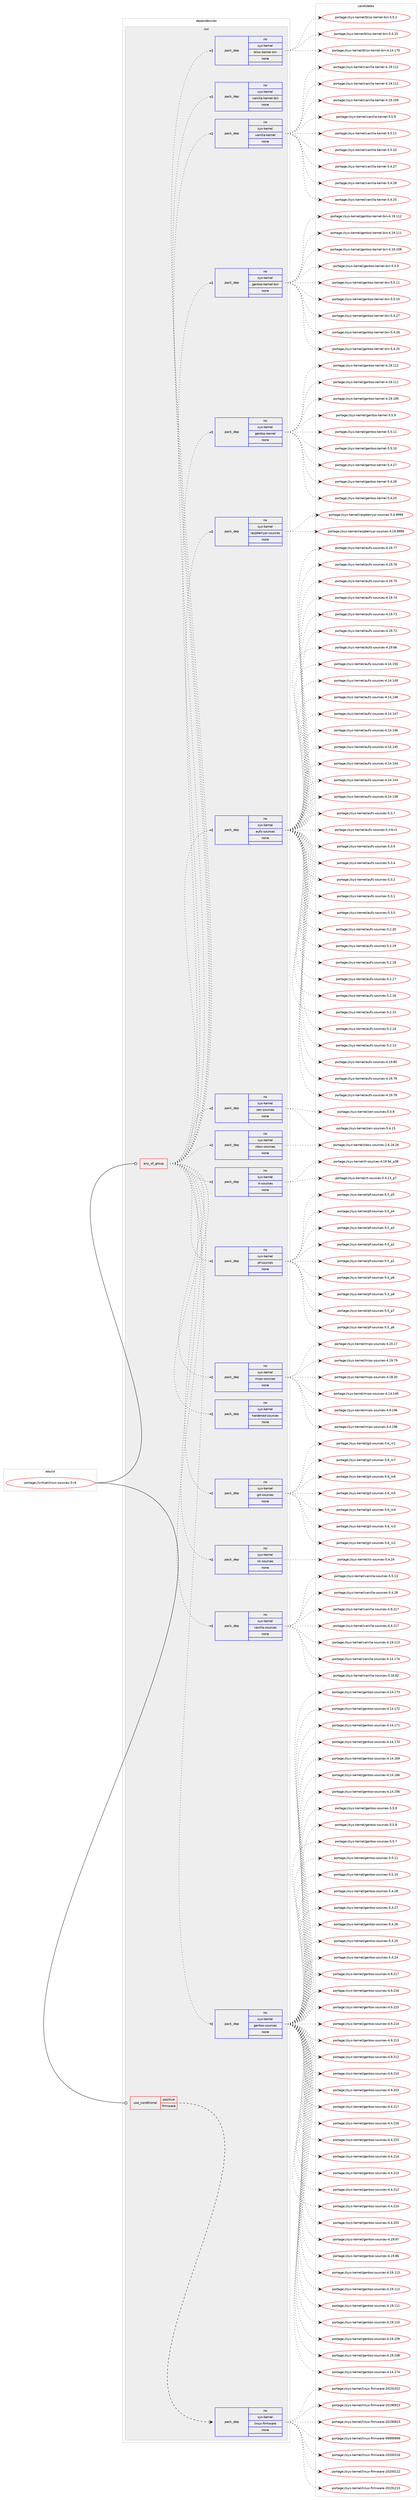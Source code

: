 digraph prolog {

# *************
# Graph options
# *************

newrank=true;
concentrate=true;
compound=true;
graph [rankdir=LR,fontname=Helvetica,fontsize=10,ranksep=1.5];#, ranksep=2.5, nodesep=0.2];
edge  [arrowhead=vee];
node  [fontname=Helvetica,fontsize=10];

# **********
# The ebuild
# **********

subgraph cluster_leftcol {
color=gray;
rank=same;
label=<<i>ebuild</i>>;
id [label="portage://virtual/linux-sources-3-r4", color=red, width=4, href="../virtual/linux-sources-3-r4.svg"];
}

# ****************
# The dependencies
# ****************

subgraph cluster_midcol {
color=gray;
label=<<i>dependencies</i>>;
subgraph cluster_compile {
fillcolor="#eeeeee";
style=filled;
label=<<i>compile</i>>;
}
subgraph cluster_compileandrun {
fillcolor="#eeeeee";
style=filled;
label=<<i>compile and run</i>>;
}
subgraph cluster_run {
fillcolor="#eeeeee";
style=filled;
label=<<i>run</i>>;
subgraph any208 {
dependency8723 [label=<<TABLE BORDER="0" CELLBORDER="1" CELLSPACING="0" CELLPADDING="4"><TR><TD CELLPADDING="10">any_of_group</TD></TR></TABLE>>, shape=none, color=red];subgraph pack7227 {
dependency8724 [label=<<TABLE BORDER="0" CELLBORDER="1" CELLSPACING="0" CELLPADDING="4" WIDTH="220"><TR><TD ROWSPAN="6" CELLPADDING="30">pack_dep</TD></TR><TR><TD WIDTH="110">no</TD></TR><TR><TD>sys-kernel</TD></TR><TR><TD>gentoo-sources</TD></TR><TR><TD>none</TD></TR><TR><TD></TD></TR></TABLE>>, shape=none, color=blue];
}
dependency8723:e -> dependency8724:w [weight=20,style="dotted",arrowhead="oinv"];
subgraph pack7228 {
dependency8725 [label=<<TABLE BORDER="0" CELLBORDER="1" CELLSPACING="0" CELLPADDING="4" WIDTH="220"><TR><TD ROWSPAN="6" CELLPADDING="30">pack_dep</TD></TR><TR><TD WIDTH="110">no</TD></TR><TR><TD>sys-kernel</TD></TR><TR><TD>vanilla-sources</TD></TR><TR><TD>none</TD></TR><TR><TD></TD></TR></TABLE>>, shape=none, color=blue];
}
dependency8723:e -> dependency8725:w [weight=20,style="dotted",arrowhead="oinv"];
subgraph pack7229 {
dependency8726 [label=<<TABLE BORDER="0" CELLBORDER="1" CELLSPACING="0" CELLPADDING="4" WIDTH="220"><TR><TD ROWSPAN="6" CELLPADDING="30">pack_dep</TD></TR><TR><TD WIDTH="110">no</TD></TR><TR><TD>sys-kernel</TD></TR><TR><TD>ck-sources</TD></TR><TR><TD>none</TD></TR><TR><TD></TD></TR></TABLE>>, shape=none, color=blue];
}
dependency8723:e -> dependency8726:w [weight=20,style="dotted",arrowhead="oinv"];
subgraph pack7230 {
dependency8727 [label=<<TABLE BORDER="0" CELLBORDER="1" CELLSPACING="0" CELLPADDING="4" WIDTH="220"><TR><TD ROWSPAN="6" CELLPADDING="30">pack_dep</TD></TR><TR><TD WIDTH="110">no</TD></TR><TR><TD>sys-kernel</TD></TR><TR><TD>git-sources</TD></TR><TR><TD>none</TD></TR><TR><TD></TD></TR></TABLE>>, shape=none, color=blue];
}
dependency8723:e -> dependency8727:w [weight=20,style="dotted",arrowhead="oinv"];
subgraph pack7231 {
dependency8728 [label=<<TABLE BORDER="0" CELLBORDER="1" CELLSPACING="0" CELLPADDING="4" WIDTH="220"><TR><TD ROWSPAN="6" CELLPADDING="30">pack_dep</TD></TR><TR><TD WIDTH="110">no</TD></TR><TR><TD>sys-kernel</TD></TR><TR><TD>hardened-sources</TD></TR><TR><TD>none</TD></TR><TR><TD></TD></TR></TABLE>>, shape=none, color=blue];
}
dependency8723:e -> dependency8728:w [weight=20,style="dotted",arrowhead="oinv"];
subgraph pack7232 {
dependency8729 [label=<<TABLE BORDER="0" CELLBORDER="1" CELLSPACING="0" CELLPADDING="4" WIDTH="220"><TR><TD ROWSPAN="6" CELLPADDING="30">pack_dep</TD></TR><TR><TD WIDTH="110">no</TD></TR><TR><TD>sys-kernel</TD></TR><TR><TD>mips-sources</TD></TR><TR><TD>none</TD></TR><TR><TD></TD></TR></TABLE>>, shape=none, color=blue];
}
dependency8723:e -> dependency8729:w [weight=20,style="dotted",arrowhead="oinv"];
subgraph pack7233 {
dependency8730 [label=<<TABLE BORDER="0" CELLBORDER="1" CELLSPACING="0" CELLPADDING="4" WIDTH="220"><TR><TD ROWSPAN="6" CELLPADDING="30">pack_dep</TD></TR><TR><TD WIDTH="110">no</TD></TR><TR><TD>sys-kernel</TD></TR><TR><TD>pf-sources</TD></TR><TR><TD>none</TD></TR><TR><TD></TD></TR></TABLE>>, shape=none, color=blue];
}
dependency8723:e -> dependency8730:w [weight=20,style="dotted",arrowhead="oinv"];
subgraph pack7234 {
dependency8731 [label=<<TABLE BORDER="0" CELLBORDER="1" CELLSPACING="0" CELLPADDING="4" WIDTH="220"><TR><TD ROWSPAN="6" CELLPADDING="30">pack_dep</TD></TR><TR><TD WIDTH="110">no</TD></TR><TR><TD>sys-kernel</TD></TR><TR><TD>rt-sources</TD></TR><TR><TD>none</TD></TR><TR><TD></TD></TR></TABLE>>, shape=none, color=blue];
}
dependency8723:e -> dependency8731:w [weight=20,style="dotted",arrowhead="oinv"];
subgraph pack7235 {
dependency8732 [label=<<TABLE BORDER="0" CELLBORDER="1" CELLSPACING="0" CELLPADDING="4" WIDTH="220"><TR><TD ROWSPAN="6" CELLPADDING="30">pack_dep</TD></TR><TR><TD WIDTH="110">no</TD></TR><TR><TD>sys-kernel</TD></TR><TR><TD>xbox-sources</TD></TR><TR><TD>none</TD></TR><TR><TD></TD></TR></TABLE>>, shape=none, color=blue];
}
dependency8723:e -> dependency8732:w [weight=20,style="dotted",arrowhead="oinv"];
subgraph pack7236 {
dependency8733 [label=<<TABLE BORDER="0" CELLBORDER="1" CELLSPACING="0" CELLPADDING="4" WIDTH="220"><TR><TD ROWSPAN="6" CELLPADDING="30">pack_dep</TD></TR><TR><TD WIDTH="110">no</TD></TR><TR><TD>sys-kernel</TD></TR><TR><TD>zen-sources</TD></TR><TR><TD>none</TD></TR><TR><TD></TD></TR></TABLE>>, shape=none, color=blue];
}
dependency8723:e -> dependency8733:w [weight=20,style="dotted",arrowhead="oinv"];
subgraph pack7237 {
dependency8734 [label=<<TABLE BORDER="0" CELLBORDER="1" CELLSPACING="0" CELLPADDING="4" WIDTH="220"><TR><TD ROWSPAN="6" CELLPADDING="30">pack_dep</TD></TR><TR><TD WIDTH="110">no</TD></TR><TR><TD>sys-kernel</TD></TR><TR><TD>aufs-sources</TD></TR><TR><TD>none</TD></TR><TR><TD></TD></TR></TABLE>>, shape=none, color=blue];
}
dependency8723:e -> dependency8734:w [weight=20,style="dotted",arrowhead="oinv"];
subgraph pack7238 {
dependency8735 [label=<<TABLE BORDER="0" CELLBORDER="1" CELLSPACING="0" CELLPADDING="4" WIDTH="220"><TR><TD ROWSPAN="6" CELLPADDING="30">pack_dep</TD></TR><TR><TD WIDTH="110">no</TD></TR><TR><TD>sys-kernel</TD></TR><TR><TD>raspberrypi-sources</TD></TR><TR><TD>none</TD></TR><TR><TD></TD></TR></TABLE>>, shape=none, color=blue];
}
dependency8723:e -> dependency8735:w [weight=20,style="dotted",arrowhead="oinv"];
subgraph pack7239 {
dependency8736 [label=<<TABLE BORDER="0" CELLBORDER="1" CELLSPACING="0" CELLPADDING="4" WIDTH="220"><TR><TD ROWSPAN="6" CELLPADDING="30">pack_dep</TD></TR><TR><TD WIDTH="110">no</TD></TR><TR><TD>sys-kernel</TD></TR><TR><TD>gentoo-kernel</TD></TR><TR><TD>none</TD></TR><TR><TD></TD></TR></TABLE>>, shape=none, color=blue];
}
dependency8723:e -> dependency8736:w [weight=20,style="dotted",arrowhead="oinv"];
subgraph pack7240 {
dependency8737 [label=<<TABLE BORDER="0" CELLBORDER="1" CELLSPACING="0" CELLPADDING="4" WIDTH="220"><TR><TD ROWSPAN="6" CELLPADDING="30">pack_dep</TD></TR><TR><TD WIDTH="110">no</TD></TR><TR><TD>sys-kernel</TD></TR><TR><TD>gentoo-kernel-bin</TD></TR><TR><TD>none</TD></TR><TR><TD></TD></TR></TABLE>>, shape=none, color=blue];
}
dependency8723:e -> dependency8737:w [weight=20,style="dotted",arrowhead="oinv"];
subgraph pack7241 {
dependency8738 [label=<<TABLE BORDER="0" CELLBORDER="1" CELLSPACING="0" CELLPADDING="4" WIDTH="220"><TR><TD ROWSPAN="6" CELLPADDING="30">pack_dep</TD></TR><TR><TD WIDTH="110">no</TD></TR><TR><TD>sys-kernel</TD></TR><TR><TD>vanilla-kernel</TD></TR><TR><TD>none</TD></TR><TR><TD></TD></TR></TABLE>>, shape=none, color=blue];
}
dependency8723:e -> dependency8738:w [weight=20,style="dotted",arrowhead="oinv"];
subgraph pack7242 {
dependency8739 [label=<<TABLE BORDER="0" CELLBORDER="1" CELLSPACING="0" CELLPADDING="4" WIDTH="220"><TR><TD ROWSPAN="6" CELLPADDING="30">pack_dep</TD></TR><TR><TD WIDTH="110">no</TD></TR><TR><TD>sys-kernel</TD></TR><TR><TD>vanilla-kernel-bin</TD></TR><TR><TD>none</TD></TR><TR><TD></TD></TR></TABLE>>, shape=none, color=blue];
}
dependency8723:e -> dependency8739:w [weight=20,style="dotted",arrowhead="oinv"];
subgraph pack7243 {
dependency8740 [label=<<TABLE BORDER="0" CELLBORDER="1" CELLSPACING="0" CELLPADDING="4" WIDTH="220"><TR><TD ROWSPAN="6" CELLPADDING="30">pack_dep</TD></TR><TR><TD WIDTH="110">no</TD></TR><TR><TD>sys-kernel</TD></TR><TR><TD>bliss-kernel-bin</TD></TR><TR><TD>none</TD></TR><TR><TD></TD></TR></TABLE>>, shape=none, color=blue];
}
dependency8723:e -> dependency8740:w [weight=20,style="dotted",arrowhead="oinv"];
}
id:e -> dependency8723:w [weight=20,style="solid",arrowhead="odot"];
subgraph cond1286 {
dependency8741 [label=<<TABLE BORDER="0" CELLBORDER="1" CELLSPACING="0" CELLPADDING="4"><TR><TD ROWSPAN="3" CELLPADDING="10">use_conditional</TD></TR><TR><TD>positive</TD></TR><TR><TD>firmware</TD></TR></TABLE>>, shape=none, color=red];
subgraph pack7244 {
dependency8742 [label=<<TABLE BORDER="0" CELLBORDER="1" CELLSPACING="0" CELLPADDING="4" WIDTH="220"><TR><TD ROWSPAN="6" CELLPADDING="30">pack_dep</TD></TR><TR><TD WIDTH="110">no</TD></TR><TR><TD>sys-kernel</TD></TR><TR><TD>linux-firmware</TD></TR><TR><TD>none</TD></TR><TR><TD></TD></TR></TABLE>>, shape=none, color=blue];
}
dependency8741:e -> dependency8742:w [weight=20,style="dashed",arrowhead="vee"];
}
id:e -> dependency8741:w [weight=20,style="solid",arrowhead="odot"];
}
}

# **************
# The candidates
# **************

subgraph cluster_choices {
rank=same;
color=gray;
label=<<i>candidates</i>>;

subgraph choice7227 {
color=black;
nodesep=1;
choice11512111545107101114110101108471031011101161111114511511111711499101115455346534657 [label="portage://sys-kernel/gentoo-sources-5.5.9", color=red, width=4,href="../sys-kernel/gentoo-sources-5.5.9.svg"];
choice11512111545107101114110101108471031011101161111114511511111711499101115455346534656 [label="portage://sys-kernel/gentoo-sources-5.5.8", color=red, width=4,href="../sys-kernel/gentoo-sources-5.5.8.svg"];
choice11512111545107101114110101108471031011101161111114511511111711499101115455346534655 [label="portage://sys-kernel/gentoo-sources-5.5.7", color=red, width=4,href="../sys-kernel/gentoo-sources-5.5.7.svg"];
choice1151211154510710111411010110847103101110116111111451151111171149910111545534653464949 [label="portage://sys-kernel/gentoo-sources-5.5.11", color=red, width=4,href="../sys-kernel/gentoo-sources-5.5.11.svg"];
choice1151211154510710111411010110847103101110116111111451151111171149910111545534653464948 [label="portage://sys-kernel/gentoo-sources-5.5.10", color=red, width=4,href="../sys-kernel/gentoo-sources-5.5.10.svg"];
choice1151211154510710111411010110847103101110116111111451151111171149910111545534652465056 [label="portage://sys-kernel/gentoo-sources-5.4.28", color=red, width=4,href="../sys-kernel/gentoo-sources-5.4.28.svg"];
choice1151211154510710111411010110847103101110116111111451151111171149910111545534652465055 [label="portage://sys-kernel/gentoo-sources-5.4.27", color=red, width=4,href="../sys-kernel/gentoo-sources-5.4.27.svg"];
choice1151211154510710111411010110847103101110116111111451151111171149910111545534652465054 [label="portage://sys-kernel/gentoo-sources-5.4.26", color=red, width=4,href="../sys-kernel/gentoo-sources-5.4.26.svg"];
choice1151211154510710111411010110847103101110116111111451151111171149910111545534652465053 [label="portage://sys-kernel/gentoo-sources-5.4.25", color=red, width=4,href="../sys-kernel/gentoo-sources-5.4.25.svg"];
choice1151211154510710111411010110847103101110116111111451151111171149910111545534652465052 [label="portage://sys-kernel/gentoo-sources-5.4.24", color=red, width=4,href="../sys-kernel/gentoo-sources-5.4.24.svg"];
choice115121115451071011141101011084710310111011611111145115111117114991011154552465746504955 [label="portage://sys-kernel/gentoo-sources-4.9.217", color=red, width=4,href="../sys-kernel/gentoo-sources-4.9.217.svg"];
choice115121115451071011141101011084710310111011611111145115111117114991011154552465746504954 [label="portage://sys-kernel/gentoo-sources-4.9.216", color=red, width=4,href="../sys-kernel/gentoo-sources-4.9.216.svg"];
choice115121115451071011141101011084710310111011611111145115111117114991011154552465746504953 [label="portage://sys-kernel/gentoo-sources-4.9.215", color=red, width=4,href="../sys-kernel/gentoo-sources-4.9.215.svg"];
choice115121115451071011141101011084710310111011611111145115111117114991011154552465746504952 [label="portage://sys-kernel/gentoo-sources-4.9.214", color=red, width=4,href="../sys-kernel/gentoo-sources-4.9.214.svg"];
choice115121115451071011141101011084710310111011611111145115111117114991011154552465746504951 [label="portage://sys-kernel/gentoo-sources-4.9.213", color=red, width=4,href="../sys-kernel/gentoo-sources-4.9.213.svg"];
choice115121115451071011141101011084710310111011611111145115111117114991011154552465746504950 [label="portage://sys-kernel/gentoo-sources-4.9.212", color=red, width=4,href="../sys-kernel/gentoo-sources-4.9.212.svg"];
choice115121115451071011141101011084710310111011611111145115111117114991011154552465746504948 [label="portage://sys-kernel/gentoo-sources-4.9.210", color=red, width=4,href="../sys-kernel/gentoo-sources-4.9.210.svg"];
choice115121115451071011141101011084710310111011611111145115111117114991011154552465746504851 [label="portage://sys-kernel/gentoo-sources-4.9.203", color=red, width=4,href="../sys-kernel/gentoo-sources-4.9.203.svg"];
choice115121115451071011141101011084710310111011611111145115111117114991011154552465246504955 [label="portage://sys-kernel/gentoo-sources-4.4.217", color=red, width=4,href="../sys-kernel/gentoo-sources-4.4.217.svg"];
choice115121115451071011141101011084710310111011611111145115111117114991011154552465246504954 [label="portage://sys-kernel/gentoo-sources-4.4.216", color=red, width=4,href="../sys-kernel/gentoo-sources-4.4.216.svg"];
choice115121115451071011141101011084710310111011611111145115111117114991011154552465246504953 [label="portage://sys-kernel/gentoo-sources-4.4.215", color=red, width=4,href="../sys-kernel/gentoo-sources-4.4.215.svg"];
choice115121115451071011141101011084710310111011611111145115111117114991011154552465246504952 [label="portage://sys-kernel/gentoo-sources-4.4.214", color=red, width=4,href="../sys-kernel/gentoo-sources-4.4.214.svg"];
choice115121115451071011141101011084710310111011611111145115111117114991011154552465246504951 [label="portage://sys-kernel/gentoo-sources-4.4.213", color=red, width=4,href="../sys-kernel/gentoo-sources-4.4.213.svg"];
choice115121115451071011141101011084710310111011611111145115111117114991011154552465246504950 [label="portage://sys-kernel/gentoo-sources-4.4.212", color=red, width=4,href="../sys-kernel/gentoo-sources-4.4.212.svg"];
choice115121115451071011141101011084710310111011611111145115111117114991011154552465246504948 [label="portage://sys-kernel/gentoo-sources-4.4.210", color=red, width=4,href="../sys-kernel/gentoo-sources-4.4.210.svg"];
choice115121115451071011141101011084710310111011611111145115111117114991011154552465246504851 [label="portage://sys-kernel/gentoo-sources-4.4.203", color=red, width=4,href="../sys-kernel/gentoo-sources-4.4.203.svg"];
choice115121115451071011141101011084710310111011611111145115111117114991011154552464957465755 [label="portage://sys-kernel/gentoo-sources-4.19.97", color=red, width=4,href="../sys-kernel/gentoo-sources-4.19.97.svg"];
choice115121115451071011141101011084710310111011611111145115111117114991011154552464957465654 [label="portage://sys-kernel/gentoo-sources-4.19.86", color=red, width=4,href="../sys-kernel/gentoo-sources-4.19.86.svg"];
choice11512111545107101114110101108471031011101161111114511511111711499101115455246495746494951 [label="portage://sys-kernel/gentoo-sources-4.19.113", color=red, width=4,href="../sys-kernel/gentoo-sources-4.19.113.svg"];
choice11512111545107101114110101108471031011101161111114511511111711499101115455246495746494950 [label="portage://sys-kernel/gentoo-sources-4.19.112", color=red, width=4,href="../sys-kernel/gentoo-sources-4.19.112.svg"];
choice11512111545107101114110101108471031011101161111114511511111711499101115455246495746494949 [label="portage://sys-kernel/gentoo-sources-4.19.111", color=red, width=4,href="../sys-kernel/gentoo-sources-4.19.111.svg"];
choice11512111545107101114110101108471031011101161111114511511111711499101115455246495746494948 [label="portage://sys-kernel/gentoo-sources-4.19.110", color=red, width=4,href="../sys-kernel/gentoo-sources-4.19.110.svg"];
choice11512111545107101114110101108471031011101161111114511511111711499101115455246495746494857 [label="portage://sys-kernel/gentoo-sources-4.19.109", color=red, width=4,href="../sys-kernel/gentoo-sources-4.19.109.svg"];
choice11512111545107101114110101108471031011101161111114511511111711499101115455246495746494856 [label="portage://sys-kernel/gentoo-sources-4.19.108", color=red, width=4,href="../sys-kernel/gentoo-sources-4.19.108.svg"];
choice11512111545107101114110101108471031011101161111114511511111711499101115455246495246495552 [label="portage://sys-kernel/gentoo-sources-4.14.174", color=red, width=4,href="../sys-kernel/gentoo-sources-4.14.174.svg"];
choice11512111545107101114110101108471031011101161111114511511111711499101115455246495246495551 [label="portage://sys-kernel/gentoo-sources-4.14.173", color=red, width=4,href="../sys-kernel/gentoo-sources-4.14.173.svg"];
choice11512111545107101114110101108471031011101161111114511511111711499101115455246495246495550 [label="portage://sys-kernel/gentoo-sources-4.14.172", color=red, width=4,href="../sys-kernel/gentoo-sources-4.14.172.svg"];
choice11512111545107101114110101108471031011101161111114511511111711499101115455246495246495549 [label="portage://sys-kernel/gentoo-sources-4.14.171", color=red, width=4,href="../sys-kernel/gentoo-sources-4.14.171.svg"];
choice11512111545107101114110101108471031011101161111114511511111711499101115455246495246495548 [label="portage://sys-kernel/gentoo-sources-4.14.170", color=red, width=4,href="../sys-kernel/gentoo-sources-4.14.170.svg"];
choice11512111545107101114110101108471031011101161111114511511111711499101115455246495246495457 [label="portage://sys-kernel/gentoo-sources-4.14.169", color=red, width=4,href="../sys-kernel/gentoo-sources-4.14.169.svg"];
choice11512111545107101114110101108471031011101161111114511511111711499101115455246495246495454 [label="portage://sys-kernel/gentoo-sources-4.14.166", color=red, width=4,href="../sys-kernel/gentoo-sources-4.14.166.svg"];
choice11512111545107101114110101108471031011101161111114511511111711499101115455246495246495354 [label="portage://sys-kernel/gentoo-sources-4.14.156", color=red, width=4,href="../sys-kernel/gentoo-sources-4.14.156.svg"];
dependency8724:e -> choice11512111545107101114110101108471031011101161111114511511111711499101115455346534657:w [style=dotted,weight="100"];
dependency8724:e -> choice11512111545107101114110101108471031011101161111114511511111711499101115455346534656:w [style=dotted,weight="100"];
dependency8724:e -> choice11512111545107101114110101108471031011101161111114511511111711499101115455346534655:w [style=dotted,weight="100"];
dependency8724:e -> choice1151211154510710111411010110847103101110116111111451151111171149910111545534653464949:w [style=dotted,weight="100"];
dependency8724:e -> choice1151211154510710111411010110847103101110116111111451151111171149910111545534653464948:w [style=dotted,weight="100"];
dependency8724:e -> choice1151211154510710111411010110847103101110116111111451151111171149910111545534652465056:w [style=dotted,weight="100"];
dependency8724:e -> choice1151211154510710111411010110847103101110116111111451151111171149910111545534652465055:w [style=dotted,weight="100"];
dependency8724:e -> choice1151211154510710111411010110847103101110116111111451151111171149910111545534652465054:w [style=dotted,weight="100"];
dependency8724:e -> choice1151211154510710111411010110847103101110116111111451151111171149910111545534652465053:w [style=dotted,weight="100"];
dependency8724:e -> choice1151211154510710111411010110847103101110116111111451151111171149910111545534652465052:w [style=dotted,weight="100"];
dependency8724:e -> choice115121115451071011141101011084710310111011611111145115111117114991011154552465746504955:w [style=dotted,weight="100"];
dependency8724:e -> choice115121115451071011141101011084710310111011611111145115111117114991011154552465746504954:w [style=dotted,weight="100"];
dependency8724:e -> choice115121115451071011141101011084710310111011611111145115111117114991011154552465746504953:w [style=dotted,weight="100"];
dependency8724:e -> choice115121115451071011141101011084710310111011611111145115111117114991011154552465746504952:w [style=dotted,weight="100"];
dependency8724:e -> choice115121115451071011141101011084710310111011611111145115111117114991011154552465746504951:w [style=dotted,weight="100"];
dependency8724:e -> choice115121115451071011141101011084710310111011611111145115111117114991011154552465746504950:w [style=dotted,weight="100"];
dependency8724:e -> choice115121115451071011141101011084710310111011611111145115111117114991011154552465746504948:w [style=dotted,weight="100"];
dependency8724:e -> choice115121115451071011141101011084710310111011611111145115111117114991011154552465746504851:w [style=dotted,weight="100"];
dependency8724:e -> choice115121115451071011141101011084710310111011611111145115111117114991011154552465246504955:w [style=dotted,weight="100"];
dependency8724:e -> choice115121115451071011141101011084710310111011611111145115111117114991011154552465246504954:w [style=dotted,weight="100"];
dependency8724:e -> choice115121115451071011141101011084710310111011611111145115111117114991011154552465246504953:w [style=dotted,weight="100"];
dependency8724:e -> choice115121115451071011141101011084710310111011611111145115111117114991011154552465246504952:w [style=dotted,weight="100"];
dependency8724:e -> choice115121115451071011141101011084710310111011611111145115111117114991011154552465246504951:w [style=dotted,weight="100"];
dependency8724:e -> choice115121115451071011141101011084710310111011611111145115111117114991011154552465246504950:w [style=dotted,weight="100"];
dependency8724:e -> choice115121115451071011141101011084710310111011611111145115111117114991011154552465246504948:w [style=dotted,weight="100"];
dependency8724:e -> choice115121115451071011141101011084710310111011611111145115111117114991011154552465246504851:w [style=dotted,weight="100"];
dependency8724:e -> choice115121115451071011141101011084710310111011611111145115111117114991011154552464957465755:w [style=dotted,weight="100"];
dependency8724:e -> choice115121115451071011141101011084710310111011611111145115111117114991011154552464957465654:w [style=dotted,weight="100"];
dependency8724:e -> choice11512111545107101114110101108471031011101161111114511511111711499101115455246495746494951:w [style=dotted,weight="100"];
dependency8724:e -> choice11512111545107101114110101108471031011101161111114511511111711499101115455246495746494950:w [style=dotted,weight="100"];
dependency8724:e -> choice11512111545107101114110101108471031011101161111114511511111711499101115455246495746494949:w [style=dotted,weight="100"];
dependency8724:e -> choice11512111545107101114110101108471031011101161111114511511111711499101115455246495746494948:w [style=dotted,weight="100"];
dependency8724:e -> choice11512111545107101114110101108471031011101161111114511511111711499101115455246495746494857:w [style=dotted,weight="100"];
dependency8724:e -> choice11512111545107101114110101108471031011101161111114511511111711499101115455246495746494856:w [style=dotted,weight="100"];
dependency8724:e -> choice11512111545107101114110101108471031011101161111114511511111711499101115455246495246495552:w [style=dotted,weight="100"];
dependency8724:e -> choice11512111545107101114110101108471031011101161111114511511111711499101115455246495246495551:w [style=dotted,weight="100"];
dependency8724:e -> choice11512111545107101114110101108471031011101161111114511511111711499101115455246495246495550:w [style=dotted,weight="100"];
dependency8724:e -> choice11512111545107101114110101108471031011101161111114511511111711499101115455246495246495549:w [style=dotted,weight="100"];
dependency8724:e -> choice11512111545107101114110101108471031011101161111114511511111711499101115455246495246495548:w [style=dotted,weight="100"];
dependency8724:e -> choice11512111545107101114110101108471031011101161111114511511111711499101115455246495246495457:w [style=dotted,weight="100"];
dependency8724:e -> choice11512111545107101114110101108471031011101161111114511511111711499101115455246495246495454:w [style=dotted,weight="100"];
dependency8724:e -> choice11512111545107101114110101108471031011101161111114511511111711499101115455246495246495354:w [style=dotted,weight="100"];
}
subgraph choice7228 {
color=black;
nodesep=1;
choice11512111545107101114110101108471189711010510810897451151111171149910111545534653464951 [label="portage://sys-kernel/vanilla-sources-5.5.13", color=red, width=4,href="../sys-kernel/vanilla-sources-5.5.13.svg"];
choice11512111545107101114110101108471189711010510810897451151111171149910111545534652465056 [label="portage://sys-kernel/vanilla-sources-5.4.28", color=red, width=4,href="../sys-kernel/vanilla-sources-5.4.28.svg"];
choice1151211154510710111411010110847118971101051081089745115111117114991011154552465746504955 [label="portage://sys-kernel/vanilla-sources-4.9.217", color=red, width=4,href="../sys-kernel/vanilla-sources-4.9.217.svg"];
choice1151211154510710111411010110847118971101051081089745115111117114991011154552465246504955 [label="portage://sys-kernel/vanilla-sources-4.4.217", color=red, width=4,href="../sys-kernel/vanilla-sources-4.4.217.svg"];
choice115121115451071011141101011084711897110105108108974511511111711499101115455246495746494951 [label="portage://sys-kernel/vanilla-sources-4.19.113", color=red, width=4,href="../sys-kernel/vanilla-sources-4.19.113.svg"];
choice115121115451071011141101011084711897110105108108974511511111711499101115455246495246495552 [label="portage://sys-kernel/vanilla-sources-4.14.174", color=red, width=4,href="../sys-kernel/vanilla-sources-4.14.174.svg"];
choice1151211154510710111411010110847118971101051081089745115111117114991011154551464954465650 [label="portage://sys-kernel/vanilla-sources-3.16.82", color=red, width=4,href="../sys-kernel/vanilla-sources-3.16.82.svg"];
dependency8725:e -> choice11512111545107101114110101108471189711010510810897451151111171149910111545534653464951:w [style=dotted,weight="100"];
dependency8725:e -> choice11512111545107101114110101108471189711010510810897451151111171149910111545534652465056:w [style=dotted,weight="100"];
dependency8725:e -> choice1151211154510710111411010110847118971101051081089745115111117114991011154552465746504955:w [style=dotted,weight="100"];
dependency8725:e -> choice1151211154510710111411010110847118971101051081089745115111117114991011154552465246504955:w [style=dotted,weight="100"];
dependency8725:e -> choice115121115451071011141101011084711897110105108108974511511111711499101115455246495746494951:w [style=dotted,weight="100"];
dependency8725:e -> choice115121115451071011141101011084711897110105108108974511511111711499101115455246495246495552:w [style=dotted,weight="100"];
dependency8725:e -> choice1151211154510710111411010110847118971101051081089745115111117114991011154551464954465650:w [style=dotted,weight="100"];
}
subgraph choice7229 {
color=black;
nodesep=1;
choice115121115451071011141101011084799107451151111171149910111545534652465052 [label="portage://sys-kernel/ck-sources-5.4.24", color=red, width=4,href="../sys-kernel/ck-sources-5.4.24.svg"];
dependency8726:e -> choice115121115451071011141101011084799107451151111171149910111545534652465052:w [style=dotted,weight="100"];
}
subgraph choice7230 {
color=black;
nodesep=1;
choice1151211154510710111411010110847103105116451151111171149910111545534654951149955 [label="portage://sys-kernel/git-sources-5.6_rc7", color=red, width=4,href="../sys-kernel/git-sources-5.6_rc7.svg"];
choice1151211154510710111411010110847103105116451151111171149910111545534654951149954 [label="portage://sys-kernel/git-sources-5.6_rc6", color=red, width=4,href="../sys-kernel/git-sources-5.6_rc6.svg"];
choice1151211154510710111411010110847103105116451151111171149910111545534654951149953 [label="portage://sys-kernel/git-sources-5.6_rc5", color=red, width=4,href="../sys-kernel/git-sources-5.6_rc5.svg"];
choice1151211154510710111411010110847103105116451151111171149910111545534654951149952 [label="portage://sys-kernel/git-sources-5.6_rc4", color=red, width=4,href="../sys-kernel/git-sources-5.6_rc4.svg"];
choice1151211154510710111411010110847103105116451151111171149910111545534654951149951 [label="portage://sys-kernel/git-sources-5.6_rc3", color=red, width=4,href="../sys-kernel/git-sources-5.6_rc3.svg"];
choice1151211154510710111411010110847103105116451151111171149910111545534654951149950 [label="portage://sys-kernel/git-sources-5.6_rc2", color=red, width=4,href="../sys-kernel/git-sources-5.6_rc2.svg"];
choice1151211154510710111411010110847103105116451151111171149910111545534654951149949 [label="portage://sys-kernel/git-sources-5.6_rc1", color=red, width=4,href="../sys-kernel/git-sources-5.6_rc1.svg"];
dependency8727:e -> choice1151211154510710111411010110847103105116451151111171149910111545534654951149955:w [style=dotted,weight="100"];
dependency8727:e -> choice1151211154510710111411010110847103105116451151111171149910111545534654951149954:w [style=dotted,weight="100"];
dependency8727:e -> choice1151211154510710111411010110847103105116451151111171149910111545534654951149953:w [style=dotted,weight="100"];
dependency8727:e -> choice1151211154510710111411010110847103105116451151111171149910111545534654951149952:w [style=dotted,weight="100"];
dependency8727:e -> choice1151211154510710111411010110847103105116451151111171149910111545534654951149951:w [style=dotted,weight="100"];
dependency8727:e -> choice1151211154510710111411010110847103105116451151111171149910111545534654951149950:w [style=dotted,weight="100"];
dependency8727:e -> choice1151211154510710111411010110847103105116451151111171149910111545534654951149949:w [style=dotted,weight="100"];
}
subgraph choice7231 {
color=black;
nodesep=1;
}
subgraph choice7232 {
color=black;
nodesep=1;
choice115121115451071011141101011084710910511211545115111117114991011154552465746495754 [label="portage://sys-kernel/mips-sources-4.9.196", color=red, width=4,href="../sys-kernel/mips-sources-4.9.196.svg"];
choice115121115451071011141101011084710910511211545115111117114991011154552465246495754 [label="portage://sys-kernel/mips-sources-4.4.196", color=red, width=4,href="../sys-kernel/mips-sources-4.4.196.svg"];
choice115121115451071011141101011084710910511211545115111117114991011154552465048464955 [label="portage://sys-kernel/mips-sources-4.20.17", color=red, width=4,href="../sys-kernel/mips-sources-4.20.17.svg"];
choice115121115451071011141101011084710910511211545115111117114991011154552464957465557 [label="portage://sys-kernel/mips-sources-4.19.79", color=red, width=4,href="../sys-kernel/mips-sources-4.19.79.svg"];
choice115121115451071011141101011084710910511211545115111117114991011154552464956465048 [label="portage://sys-kernel/mips-sources-4.18.20", color=red, width=4,href="../sys-kernel/mips-sources-4.18.20.svg"];
choice11512111545107101114110101108471091051121154511511111711499101115455246495246495257 [label="portage://sys-kernel/mips-sources-4.14.149", color=red, width=4,href="../sys-kernel/mips-sources-4.14.149.svg"];
dependency8729:e -> choice115121115451071011141101011084710910511211545115111117114991011154552465746495754:w [style=dotted,weight="100"];
dependency8729:e -> choice115121115451071011141101011084710910511211545115111117114991011154552465246495754:w [style=dotted,weight="100"];
dependency8729:e -> choice115121115451071011141101011084710910511211545115111117114991011154552465048464955:w [style=dotted,weight="100"];
dependency8729:e -> choice115121115451071011141101011084710910511211545115111117114991011154552464957465557:w [style=dotted,weight="100"];
dependency8729:e -> choice115121115451071011141101011084710910511211545115111117114991011154552464956465048:w [style=dotted,weight="100"];
dependency8729:e -> choice11512111545107101114110101108471091051121154511511111711499101115455246495246495257:w [style=dotted,weight="100"];
}
subgraph choice7233 {
color=black;
nodesep=1;
choice11512111545107101114110101108471121024511511111711499101115455346539511255 [label="portage://sys-kernel/pf-sources-5.5_p7", color=red, width=4,href="../sys-kernel/pf-sources-5.5_p7.svg"];
choice11512111545107101114110101108471121024511511111711499101115455346539511254 [label="portage://sys-kernel/pf-sources-5.5_p6", color=red, width=4,href="../sys-kernel/pf-sources-5.5_p6.svg"];
choice11512111545107101114110101108471121024511511111711499101115455346539511253 [label="portage://sys-kernel/pf-sources-5.5_p5", color=red, width=4,href="../sys-kernel/pf-sources-5.5_p5.svg"];
choice11512111545107101114110101108471121024511511111711499101115455346539511252 [label="portage://sys-kernel/pf-sources-5.5_p4", color=red, width=4,href="../sys-kernel/pf-sources-5.5_p4.svg"];
choice11512111545107101114110101108471121024511511111711499101115455346539511251 [label="portage://sys-kernel/pf-sources-5.5_p3", color=red, width=4,href="../sys-kernel/pf-sources-5.5_p3.svg"];
choice11512111545107101114110101108471121024511511111711499101115455346539511250 [label="portage://sys-kernel/pf-sources-5.5_p2", color=red, width=4,href="../sys-kernel/pf-sources-5.5_p2.svg"];
choice11512111545107101114110101108471121024511511111711499101115455346539511249 [label="portage://sys-kernel/pf-sources-5.5_p1", color=red, width=4,href="../sys-kernel/pf-sources-5.5_p1.svg"];
choice11512111545107101114110101108471121024511511111711499101115455346529511254 [label="portage://sys-kernel/pf-sources-5.4_p6", color=red, width=4,href="../sys-kernel/pf-sources-5.4_p6.svg"];
choice11512111545107101114110101108471121024511511111711499101115455346519511256 [label="portage://sys-kernel/pf-sources-5.3_p8", color=red, width=4,href="../sys-kernel/pf-sources-5.3_p8.svg"];
dependency8730:e -> choice11512111545107101114110101108471121024511511111711499101115455346539511255:w [style=dotted,weight="100"];
dependency8730:e -> choice11512111545107101114110101108471121024511511111711499101115455346539511254:w [style=dotted,weight="100"];
dependency8730:e -> choice11512111545107101114110101108471121024511511111711499101115455346539511253:w [style=dotted,weight="100"];
dependency8730:e -> choice11512111545107101114110101108471121024511511111711499101115455346539511252:w [style=dotted,weight="100"];
dependency8730:e -> choice11512111545107101114110101108471121024511511111711499101115455346539511251:w [style=dotted,weight="100"];
dependency8730:e -> choice11512111545107101114110101108471121024511511111711499101115455346539511250:w [style=dotted,weight="100"];
dependency8730:e -> choice11512111545107101114110101108471121024511511111711499101115455346539511249:w [style=dotted,weight="100"];
dependency8730:e -> choice11512111545107101114110101108471121024511511111711499101115455346529511254:w [style=dotted,weight="100"];
dependency8730:e -> choice11512111545107101114110101108471121024511511111711499101115455346519511256:w [style=dotted,weight="100"];
}
subgraph choice7234 {
color=black;
nodesep=1;
choice11512111545107101114110101108471141164511511111711499101115455346524649519511255 [label="portage://sys-kernel/rt-sources-5.4.13_p7", color=red, width=4,href="../sys-kernel/rt-sources-5.4.13_p7.svg"];
choice115121115451071011141101011084711411645115111117114991011154552464957465752951125156 [label="portage://sys-kernel/rt-sources-4.19.94_p38", color=red, width=4,href="../sys-kernel/rt-sources-4.19.94_p38.svg"];
dependency8731:e -> choice11512111545107101114110101108471141164511511111711499101115455346524649519511255:w [style=dotted,weight="100"];
dependency8731:e -> choice115121115451071011141101011084711411645115111117114991011154552464957465752951125156:w [style=dotted,weight="100"];
}
subgraph choice7235 {
color=black;
nodesep=1;
choice115121115451071011141101011084712098111120451151111171149910111545504654464954465054 [label="portage://sys-kernel/xbox-sources-2.6.16.26", color=red, width=4,href="../sys-kernel/xbox-sources-2.6.16.26.svg"];
dependency8732:e -> choice115121115451071011141101011084712098111120451151111171149910111545504654464954465054:w [style=dotted,weight="100"];
}
subgraph choice7236 {
color=black;
nodesep=1;
choice11512111545107101114110101108471221011104511511111711499101115455346534656 [label="portage://sys-kernel/zen-sources-5.5.8", color=red, width=4,href="../sys-kernel/zen-sources-5.5.8.svg"];
choice1151211154510710111411010110847122101110451151111171149910111545534652464953 [label="portage://sys-kernel/zen-sources-5.4.15", color=red, width=4,href="../sys-kernel/zen-sources-5.4.15.svg"];
dependency8733:e -> choice11512111545107101114110101108471221011104511511111711499101115455346534656:w [style=dotted,weight="100"];
dependency8733:e -> choice1151211154510710111411010110847122101110451151111171149910111545534652464953:w [style=dotted,weight="100"];
}
subgraph choice7237 {
color=black;
nodesep=1;
choice1151211154510710111411010110847971171021154511511111711499101115455346514655 [label="portage://sys-kernel/aufs-sources-5.3.7", color=red, width=4,href="../sys-kernel/aufs-sources-5.3.7.svg"];
choice11512111545107101114110101108479711710211545115111117114991011154553465146544511449 [label="portage://sys-kernel/aufs-sources-5.3.6-r1", color=red, width=4,href="../sys-kernel/aufs-sources-5.3.6-r1.svg"];
choice1151211154510710111411010110847971171021154511511111711499101115455346514653 [label="portage://sys-kernel/aufs-sources-5.3.5", color=red, width=4,href="../sys-kernel/aufs-sources-5.3.5.svg"];
choice1151211154510710111411010110847971171021154511511111711499101115455346514652 [label="portage://sys-kernel/aufs-sources-5.3.4", color=red, width=4,href="../sys-kernel/aufs-sources-5.3.4.svg"];
choice1151211154510710111411010110847971171021154511511111711499101115455346514650 [label="portage://sys-kernel/aufs-sources-5.3.2", color=red, width=4,href="../sys-kernel/aufs-sources-5.3.2.svg"];
choice1151211154510710111411010110847971171021154511511111711499101115455346514649 [label="portage://sys-kernel/aufs-sources-5.3.1", color=red, width=4,href="../sys-kernel/aufs-sources-5.3.1.svg"];
choice1151211154510710111411010110847971171021154511511111711499101115455346514648 [label="portage://sys-kernel/aufs-sources-5.3.0", color=red, width=4,href="../sys-kernel/aufs-sources-5.3.0.svg"];
choice115121115451071011141101011084797117102115451151111171149910111545534650465048 [label="portage://sys-kernel/aufs-sources-5.2.20", color=red, width=4,href="../sys-kernel/aufs-sources-5.2.20.svg"];
choice115121115451071011141101011084797117102115451151111171149910111545534650464957 [label="portage://sys-kernel/aufs-sources-5.2.19", color=red, width=4,href="../sys-kernel/aufs-sources-5.2.19.svg"];
choice115121115451071011141101011084797117102115451151111171149910111545534650464956 [label="portage://sys-kernel/aufs-sources-5.2.18", color=red, width=4,href="../sys-kernel/aufs-sources-5.2.18.svg"];
choice115121115451071011141101011084797117102115451151111171149910111545534650464955 [label="portage://sys-kernel/aufs-sources-5.2.17", color=red, width=4,href="../sys-kernel/aufs-sources-5.2.17.svg"];
choice115121115451071011141101011084797117102115451151111171149910111545534650464954 [label="portage://sys-kernel/aufs-sources-5.2.16", color=red, width=4,href="../sys-kernel/aufs-sources-5.2.16.svg"];
choice115121115451071011141101011084797117102115451151111171149910111545534650464953 [label="portage://sys-kernel/aufs-sources-5.2.15", color=red, width=4,href="../sys-kernel/aufs-sources-5.2.15.svg"];
choice115121115451071011141101011084797117102115451151111171149910111545534650464952 [label="portage://sys-kernel/aufs-sources-5.2.14", color=red, width=4,href="../sys-kernel/aufs-sources-5.2.14.svg"];
choice115121115451071011141101011084797117102115451151111171149910111545534650464951 [label="portage://sys-kernel/aufs-sources-5.2.13", color=red, width=4,href="../sys-kernel/aufs-sources-5.2.13.svg"];
choice11512111545107101114110101108479711710211545115111117114991011154552464957465648 [label="portage://sys-kernel/aufs-sources-4.19.80", color=red, width=4,href="../sys-kernel/aufs-sources-4.19.80.svg"];
choice11512111545107101114110101108479711710211545115111117114991011154552464957465557 [label="portage://sys-kernel/aufs-sources-4.19.79", color=red, width=4,href="../sys-kernel/aufs-sources-4.19.79.svg"];
choice11512111545107101114110101108479711710211545115111117114991011154552464957465556 [label="portage://sys-kernel/aufs-sources-4.19.78", color=red, width=4,href="../sys-kernel/aufs-sources-4.19.78.svg"];
choice11512111545107101114110101108479711710211545115111117114991011154552464957465555 [label="portage://sys-kernel/aufs-sources-4.19.77", color=red, width=4,href="../sys-kernel/aufs-sources-4.19.77.svg"];
choice11512111545107101114110101108479711710211545115111117114991011154552464957465554 [label="portage://sys-kernel/aufs-sources-4.19.76", color=red, width=4,href="../sys-kernel/aufs-sources-4.19.76.svg"];
choice11512111545107101114110101108479711710211545115111117114991011154552464957465553 [label="portage://sys-kernel/aufs-sources-4.19.75", color=red, width=4,href="../sys-kernel/aufs-sources-4.19.75.svg"];
choice11512111545107101114110101108479711710211545115111117114991011154552464957465552 [label="portage://sys-kernel/aufs-sources-4.19.74", color=red, width=4,href="../sys-kernel/aufs-sources-4.19.74.svg"];
choice11512111545107101114110101108479711710211545115111117114991011154552464957465551 [label="portage://sys-kernel/aufs-sources-4.19.73", color=red, width=4,href="../sys-kernel/aufs-sources-4.19.73.svg"];
choice11512111545107101114110101108479711710211545115111117114991011154552464957465550 [label="portage://sys-kernel/aufs-sources-4.19.72", color=red, width=4,href="../sys-kernel/aufs-sources-4.19.72.svg"];
choice11512111545107101114110101108479711710211545115111117114991011154552464957465454 [label="portage://sys-kernel/aufs-sources-4.19.66", color=red, width=4,href="../sys-kernel/aufs-sources-4.19.66.svg"];
choice1151211154510710111411010110847971171021154511511111711499101115455246495246495348 [label="portage://sys-kernel/aufs-sources-4.14.150", color=red, width=4,href="../sys-kernel/aufs-sources-4.14.150.svg"];
choice1151211154510710111411010110847971171021154511511111711499101115455246495246495257 [label="portage://sys-kernel/aufs-sources-4.14.149", color=red, width=4,href="../sys-kernel/aufs-sources-4.14.149.svg"];
choice1151211154510710111411010110847971171021154511511111711499101115455246495246495256 [label="portage://sys-kernel/aufs-sources-4.14.148", color=red, width=4,href="../sys-kernel/aufs-sources-4.14.148.svg"];
choice1151211154510710111411010110847971171021154511511111711499101115455246495246495255 [label="portage://sys-kernel/aufs-sources-4.14.147", color=red, width=4,href="../sys-kernel/aufs-sources-4.14.147.svg"];
choice1151211154510710111411010110847971171021154511511111711499101115455246495246495254 [label="portage://sys-kernel/aufs-sources-4.14.146", color=red, width=4,href="../sys-kernel/aufs-sources-4.14.146.svg"];
choice1151211154510710111411010110847971171021154511511111711499101115455246495246495253 [label="portage://sys-kernel/aufs-sources-4.14.145", color=red, width=4,href="../sys-kernel/aufs-sources-4.14.145.svg"];
choice1151211154510710111411010110847971171021154511511111711499101115455246495246495252 [label="portage://sys-kernel/aufs-sources-4.14.144", color=red, width=4,href="../sys-kernel/aufs-sources-4.14.144.svg"];
choice1151211154510710111411010110847971171021154511511111711499101115455246495246495251 [label="portage://sys-kernel/aufs-sources-4.14.143", color=red, width=4,href="../sys-kernel/aufs-sources-4.14.143.svg"];
choice1151211154510710111411010110847971171021154511511111711499101115455246495246495156 [label="portage://sys-kernel/aufs-sources-4.14.138", color=red, width=4,href="../sys-kernel/aufs-sources-4.14.138.svg"];
dependency8734:e -> choice1151211154510710111411010110847971171021154511511111711499101115455346514655:w [style=dotted,weight="100"];
dependency8734:e -> choice11512111545107101114110101108479711710211545115111117114991011154553465146544511449:w [style=dotted,weight="100"];
dependency8734:e -> choice1151211154510710111411010110847971171021154511511111711499101115455346514653:w [style=dotted,weight="100"];
dependency8734:e -> choice1151211154510710111411010110847971171021154511511111711499101115455346514652:w [style=dotted,weight="100"];
dependency8734:e -> choice1151211154510710111411010110847971171021154511511111711499101115455346514650:w [style=dotted,weight="100"];
dependency8734:e -> choice1151211154510710111411010110847971171021154511511111711499101115455346514649:w [style=dotted,weight="100"];
dependency8734:e -> choice1151211154510710111411010110847971171021154511511111711499101115455346514648:w [style=dotted,weight="100"];
dependency8734:e -> choice115121115451071011141101011084797117102115451151111171149910111545534650465048:w [style=dotted,weight="100"];
dependency8734:e -> choice115121115451071011141101011084797117102115451151111171149910111545534650464957:w [style=dotted,weight="100"];
dependency8734:e -> choice115121115451071011141101011084797117102115451151111171149910111545534650464956:w [style=dotted,weight="100"];
dependency8734:e -> choice115121115451071011141101011084797117102115451151111171149910111545534650464955:w [style=dotted,weight="100"];
dependency8734:e -> choice115121115451071011141101011084797117102115451151111171149910111545534650464954:w [style=dotted,weight="100"];
dependency8734:e -> choice115121115451071011141101011084797117102115451151111171149910111545534650464953:w [style=dotted,weight="100"];
dependency8734:e -> choice115121115451071011141101011084797117102115451151111171149910111545534650464952:w [style=dotted,weight="100"];
dependency8734:e -> choice115121115451071011141101011084797117102115451151111171149910111545534650464951:w [style=dotted,weight="100"];
dependency8734:e -> choice11512111545107101114110101108479711710211545115111117114991011154552464957465648:w [style=dotted,weight="100"];
dependency8734:e -> choice11512111545107101114110101108479711710211545115111117114991011154552464957465557:w [style=dotted,weight="100"];
dependency8734:e -> choice11512111545107101114110101108479711710211545115111117114991011154552464957465556:w [style=dotted,weight="100"];
dependency8734:e -> choice11512111545107101114110101108479711710211545115111117114991011154552464957465555:w [style=dotted,weight="100"];
dependency8734:e -> choice11512111545107101114110101108479711710211545115111117114991011154552464957465554:w [style=dotted,weight="100"];
dependency8734:e -> choice11512111545107101114110101108479711710211545115111117114991011154552464957465553:w [style=dotted,weight="100"];
dependency8734:e -> choice11512111545107101114110101108479711710211545115111117114991011154552464957465552:w [style=dotted,weight="100"];
dependency8734:e -> choice11512111545107101114110101108479711710211545115111117114991011154552464957465551:w [style=dotted,weight="100"];
dependency8734:e -> choice11512111545107101114110101108479711710211545115111117114991011154552464957465550:w [style=dotted,weight="100"];
dependency8734:e -> choice11512111545107101114110101108479711710211545115111117114991011154552464957465454:w [style=dotted,weight="100"];
dependency8734:e -> choice1151211154510710111411010110847971171021154511511111711499101115455246495246495348:w [style=dotted,weight="100"];
dependency8734:e -> choice1151211154510710111411010110847971171021154511511111711499101115455246495246495257:w [style=dotted,weight="100"];
dependency8734:e -> choice1151211154510710111411010110847971171021154511511111711499101115455246495246495256:w [style=dotted,weight="100"];
dependency8734:e -> choice1151211154510710111411010110847971171021154511511111711499101115455246495246495255:w [style=dotted,weight="100"];
dependency8734:e -> choice1151211154510710111411010110847971171021154511511111711499101115455246495246495254:w [style=dotted,weight="100"];
dependency8734:e -> choice1151211154510710111411010110847971171021154511511111711499101115455246495246495253:w [style=dotted,weight="100"];
dependency8734:e -> choice1151211154510710111411010110847971171021154511511111711499101115455246495246495252:w [style=dotted,weight="100"];
dependency8734:e -> choice1151211154510710111411010110847971171021154511511111711499101115455246495246495251:w [style=dotted,weight="100"];
dependency8734:e -> choice1151211154510710111411010110847971171021154511511111711499101115455246495246495156:w [style=dotted,weight="100"];
}
subgraph choice7238 {
color=black;
nodesep=1;
choice115121115451071011141101011084711497115112981011141141211121054511511111711499101115455346524657575757 [label="portage://sys-kernel/raspberrypi-sources-5.4.9999", color=red, width=4,href="../sys-kernel/raspberrypi-sources-5.4.9999.svg"];
choice11512111545107101114110101108471149711511298101114114121112105451151111171149910111545524649574657575757 [label="portage://sys-kernel/raspberrypi-sources-4.19.9999", color=red, width=4,href="../sys-kernel/raspberrypi-sources-4.19.9999.svg"];
dependency8735:e -> choice115121115451071011141101011084711497115112981011141141211121054511511111711499101115455346524657575757:w [style=dotted,weight="100"];
dependency8735:e -> choice11512111545107101114110101108471149711511298101114114121112105451151111171149910111545524649574657575757:w [style=dotted,weight="100"];
}
subgraph choice7239 {
color=black;
nodesep=1;
choice115121115451071011141101011084710310111011611111145107101114110101108455346534657 [label="portage://sys-kernel/gentoo-kernel-5.5.9", color=red, width=4,href="../sys-kernel/gentoo-kernel-5.5.9.svg"];
choice11512111545107101114110101108471031011101161111114510710111411010110845534653464949 [label="portage://sys-kernel/gentoo-kernel-5.5.11", color=red, width=4,href="../sys-kernel/gentoo-kernel-5.5.11.svg"];
choice11512111545107101114110101108471031011101161111114510710111411010110845534653464948 [label="portage://sys-kernel/gentoo-kernel-5.5.10", color=red, width=4,href="../sys-kernel/gentoo-kernel-5.5.10.svg"];
choice11512111545107101114110101108471031011101161111114510710111411010110845534652465055 [label="portage://sys-kernel/gentoo-kernel-5.4.27", color=red, width=4,href="../sys-kernel/gentoo-kernel-5.4.27.svg"];
choice11512111545107101114110101108471031011101161111114510710111411010110845534652465054 [label="portage://sys-kernel/gentoo-kernel-5.4.26", color=red, width=4,href="../sys-kernel/gentoo-kernel-5.4.26.svg"];
choice11512111545107101114110101108471031011101161111114510710111411010110845534652465053 [label="portage://sys-kernel/gentoo-kernel-5.4.25", color=red, width=4,href="../sys-kernel/gentoo-kernel-5.4.25.svg"];
choice115121115451071011141101011084710310111011611111145107101114110101108455246495746494950 [label="portage://sys-kernel/gentoo-kernel-4.19.112", color=red, width=4,href="../sys-kernel/gentoo-kernel-4.19.112.svg"];
choice115121115451071011141101011084710310111011611111145107101114110101108455246495746494949 [label="portage://sys-kernel/gentoo-kernel-4.19.111", color=red, width=4,href="../sys-kernel/gentoo-kernel-4.19.111.svg"];
choice115121115451071011141101011084710310111011611111145107101114110101108455246495746494857 [label="portage://sys-kernel/gentoo-kernel-4.19.109", color=red, width=4,href="../sys-kernel/gentoo-kernel-4.19.109.svg"];
dependency8736:e -> choice115121115451071011141101011084710310111011611111145107101114110101108455346534657:w [style=dotted,weight="100"];
dependency8736:e -> choice11512111545107101114110101108471031011101161111114510710111411010110845534653464949:w [style=dotted,weight="100"];
dependency8736:e -> choice11512111545107101114110101108471031011101161111114510710111411010110845534653464948:w [style=dotted,weight="100"];
dependency8736:e -> choice11512111545107101114110101108471031011101161111114510710111411010110845534652465055:w [style=dotted,weight="100"];
dependency8736:e -> choice11512111545107101114110101108471031011101161111114510710111411010110845534652465054:w [style=dotted,weight="100"];
dependency8736:e -> choice11512111545107101114110101108471031011101161111114510710111411010110845534652465053:w [style=dotted,weight="100"];
dependency8736:e -> choice115121115451071011141101011084710310111011611111145107101114110101108455246495746494950:w [style=dotted,weight="100"];
dependency8736:e -> choice115121115451071011141101011084710310111011611111145107101114110101108455246495746494949:w [style=dotted,weight="100"];
dependency8736:e -> choice115121115451071011141101011084710310111011611111145107101114110101108455246495746494857:w [style=dotted,weight="100"];
}
subgraph choice7240 {
color=black;
nodesep=1;
choice1151211154510710111411010110847103101110116111111451071011141101011084598105110455346534657 [label="portage://sys-kernel/gentoo-kernel-bin-5.5.9", color=red, width=4,href="../sys-kernel/gentoo-kernel-bin-5.5.9.svg"];
choice115121115451071011141101011084710310111011611111145107101114110101108459810511045534653464949 [label="portage://sys-kernel/gentoo-kernel-bin-5.5.11", color=red, width=4,href="../sys-kernel/gentoo-kernel-bin-5.5.11.svg"];
choice115121115451071011141101011084710310111011611111145107101114110101108459810511045534653464948 [label="portage://sys-kernel/gentoo-kernel-bin-5.5.10", color=red, width=4,href="../sys-kernel/gentoo-kernel-bin-5.5.10.svg"];
choice115121115451071011141101011084710310111011611111145107101114110101108459810511045534652465055 [label="portage://sys-kernel/gentoo-kernel-bin-5.4.27", color=red, width=4,href="../sys-kernel/gentoo-kernel-bin-5.4.27.svg"];
choice115121115451071011141101011084710310111011611111145107101114110101108459810511045534652465054 [label="portage://sys-kernel/gentoo-kernel-bin-5.4.26", color=red, width=4,href="../sys-kernel/gentoo-kernel-bin-5.4.26.svg"];
choice115121115451071011141101011084710310111011611111145107101114110101108459810511045534652465053 [label="portage://sys-kernel/gentoo-kernel-bin-5.4.25", color=red, width=4,href="../sys-kernel/gentoo-kernel-bin-5.4.25.svg"];
choice1151211154510710111411010110847103101110116111111451071011141101011084598105110455246495746494950 [label="portage://sys-kernel/gentoo-kernel-bin-4.19.112", color=red, width=4,href="../sys-kernel/gentoo-kernel-bin-4.19.112.svg"];
choice1151211154510710111411010110847103101110116111111451071011141101011084598105110455246495746494949 [label="portage://sys-kernel/gentoo-kernel-bin-4.19.111", color=red, width=4,href="../sys-kernel/gentoo-kernel-bin-4.19.111.svg"];
choice1151211154510710111411010110847103101110116111111451071011141101011084598105110455246495746494857 [label="portage://sys-kernel/gentoo-kernel-bin-4.19.109", color=red, width=4,href="../sys-kernel/gentoo-kernel-bin-4.19.109.svg"];
dependency8737:e -> choice1151211154510710111411010110847103101110116111111451071011141101011084598105110455346534657:w [style=dotted,weight="100"];
dependency8737:e -> choice115121115451071011141101011084710310111011611111145107101114110101108459810511045534653464949:w [style=dotted,weight="100"];
dependency8737:e -> choice115121115451071011141101011084710310111011611111145107101114110101108459810511045534653464948:w [style=dotted,weight="100"];
dependency8737:e -> choice115121115451071011141101011084710310111011611111145107101114110101108459810511045534652465055:w [style=dotted,weight="100"];
dependency8737:e -> choice115121115451071011141101011084710310111011611111145107101114110101108459810511045534652465054:w [style=dotted,weight="100"];
dependency8737:e -> choice115121115451071011141101011084710310111011611111145107101114110101108459810511045534652465053:w [style=dotted,weight="100"];
dependency8737:e -> choice1151211154510710111411010110847103101110116111111451071011141101011084598105110455246495746494950:w [style=dotted,weight="100"];
dependency8737:e -> choice1151211154510710111411010110847103101110116111111451071011141101011084598105110455246495746494949:w [style=dotted,weight="100"];
dependency8737:e -> choice1151211154510710111411010110847103101110116111111451071011141101011084598105110455246495746494857:w [style=dotted,weight="100"];
}
subgraph choice7241 {
color=black;
nodesep=1;
choice1151211154510710111411010110847118971101051081089745107101114110101108455346534657 [label="portage://sys-kernel/vanilla-kernel-5.5.9", color=red, width=4,href="../sys-kernel/vanilla-kernel-5.5.9.svg"];
choice115121115451071011141101011084711897110105108108974510710111411010110845534653464949 [label="portage://sys-kernel/vanilla-kernel-5.5.11", color=red, width=4,href="../sys-kernel/vanilla-kernel-5.5.11.svg"];
choice115121115451071011141101011084711897110105108108974510710111411010110845534653464948 [label="portage://sys-kernel/vanilla-kernel-5.5.10", color=red, width=4,href="../sys-kernel/vanilla-kernel-5.5.10.svg"];
choice115121115451071011141101011084711897110105108108974510710111411010110845534652465055 [label="portage://sys-kernel/vanilla-kernel-5.4.27", color=red, width=4,href="../sys-kernel/vanilla-kernel-5.4.27.svg"];
choice115121115451071011141101011084711897110105108108974510710111411010110845534652465054 [label="portage://sys-kernel/vanilla-kernel-5.4.26", color=red, width=4,href="../sys-kernel/vanilla-kernel-5.4.26.svg"];
choice115121115451071011141101011084711897110105108108974510710111411010110845534652465053 [label="portage://sys-kernel/vanilla-kernel-5.4.25", color=red, width=4,href="../sys-kernel/vanilla-kernel-5.4.25.svg"];
choice1151211154510710111411010110847118971101051081089745107101114110101108455246495746494950 [label="portage://sys-kernel/vanilla-kernel-4.19.112", color=red, width=4,href="../sys-kernel/vanilla-kernel-4.19.112.svg"];
choice1151211154510710111411010110847118971101051081089745107101114110101108455246495746494949 [label="portage://sys-kernel/vanilla-kernel-4.19.111", color=red, width=4,href="../sys-kernel/vanilla-kernel-4.19.111.svg"];
choice1151211154510710111411010110847118971101051081089745107101114110101108455246495746494857 [label="portage://sys-kernel/vanilla-kernel-4.19.109", color=red, width=4,href="../sys-kernel/vanilla-kernel-4.19.109.svg"];
dependency8738:e -> choice1151211154510710111411010110847118971101051081089745107101114110101108455346534657:w [style=dotted,weight="100"];
dependency8738:e -> choice115121115451071011141101011084711897110105108108974510710111411010110845534653464949:w [style=dotted,weight="100"];
dependency8738:e -> choice115121115451071011141101011084711897110105108108974510710111411010110845534653464948:w [style=dotted,weight="100"];
dependency8738:e -> choice115121115451071011141101011084711897110105108108974510710111411010110845534652465055:w [style=dotted,weight="100"];
dependency8738:e -> choice115121115451071011141101011084711897110105108108974510710111411010110845534652465054:w [style=dotted,weight="100"];
dependency8738:e -> choice115121115451071011141101011084711897110105108108974510710111411010110845534652465053:w [style=dotted,weight="100"];
dependency8738:e -> choice1151211154510710111411010110847118971101051081089745107101114110101108455246495746494950:w [style=dotted,weight="100"];
dependency8738:e -> choice1151211154510710111411010110847118971101051081089745107101114110101108455246495746494949:w [style=dotted,weight="100"];
dependency8738:e -> choice1151211154510710111411010110847118971101051081089745107101114110101108455246495746494857:w [style=dotted,weight="100"];
}
subgraph choice7242 {
color=black;
nodesep=1;
}
subgraph choice7243 {
color=black;
nodesep=1;
choice115121115451071011141101011084798108105115115451071011141101011084598105110455346534650 [label="portage://sys-kernel/bliss-kernel-bin-5.5.2", color=red, width=4,href="../sys-kernel/bliss-kernel-bin-5.5.2.svg"];
choice11512111545107101114110101108479810810511511545107101114110101108459810511045534652464953 [label="portage://sys-kernel/bliss-kernel-bin-5.4.15", color=red, width=4,href="../sys-kernel/bliss-kernel-bin-5.4.15.svg"];
choice115121115451071011141101011084798108105115115451071011141101011084598105110455246495246495548 [label="portage://sys-kernel/bliss-kernel-bin-4.14.170", color=red, width=4,href="../sys-kernel/bliss-kernel-bin-4.14.170.svg"];
dependency8740:e -> choice115121115451071011141101011084798108105115115451071011141101011084598105110455346534650:w [style=dotted,weight="100"];
dependency8740:e -> choice11512111545107101114110101108479810810511511545107101114110101108459810511045534652464953:w [style=dotted,weight="100"];
dependency8740:e -> choice115121115451071011141101011084798108105115115451071011141101011084598105110455246495246495548:w [style=dotted,weight="100"];
}
subgraph choice7244 {
color=black;
nodesep=1;
choice11512111545107101114110101108471081051101171204510210511410911997114101455757575757575757 [label="portage://sys-kernel/linux-firmware-99999999", color=red, width=4,href="../sys-kernel/linux-firmware-99999999.svg"];
choice11512111545107101114110101108471081051101171204510210511410911997114101455048504848514954 [label="portage://sys-kernel/linux-firmware-20200316", color=red, width=4,href="../sys-kernel/linux-firmware-20200316.svg"];
choice11512111545107101114110101108471081051101171204510210511410911997114101455048504848495050 [label="portage://sys-kernel/linux-firmware-20200122", color=red, width=4,href="../sys-kernel/linux-firmware-20200122.svg"];
choice11512111545107101114110101108471081051101171204510210511410911997114101455048495749504953 [label="portage://sys-kernel/linux-firmware-20191215", color=red, width=4,href="../sys-kernel/linux-firmware-20191215.svg"];
choice11512111545107101114110101108471081051101171204510210511410911997114101455048495749485050 [label="portage://sys-kernel/linux-firmware-20191022", color=red, width=4,href="../sys-kernel/linux-firmware-20191022.svg"];
choice11512111545107101114110101108471081051101171204510210511410911997114101455048495748575051 [label="portage://sys-kernel/linux-firmware-20190923", color=red, width=4,href="../sys-kernel/linux-firmware-20190923.svg"];
choice11512111545107101114110101108471081051101171204510210511410911997114101455048495748564953 [label="portage://sys-kernel/linux-firmware-20190815", color=red, width=4,href="../sys-kernel/linux-firmware-20190815.svg"];
dependency8742:e -> choice11512111545107101114110101108471081051101171204510210511410911997114101455757575757575757:w [style=dotted,weight="100"];
dependency8742:e -> choice11512111545107101114110101108471081051101171204510210511410911997114101455048504848514954:w [style=dotted,weight="100"];
dependency8742:e -> choice11512111545107101114110101108471081051101171204510210511410911997114101455048504848495050:w [style=dotted,weight="100"];
dependency8742:e -> choice11512111545107101114110101108471081051101171204510210511410911997114101455048495749504953:w [style=dotted,weight="100"];
dependency8742:e -> choice11512111545107101114110101108471081051101171204510210511410911997114101455048495749485050:w [style=dotted,weight="100"];
dependency8742:e -> choice11512111545107101114110101108471081051101171204510210511410911997114101455048495748575051:w [style=dotted,weight="100"];
dependency8742:e -> choice11512111545107101114110101108471081051101171204510210511410911997114101455048495748564953:w [style=dotted,weight="100"];
}
}

}
